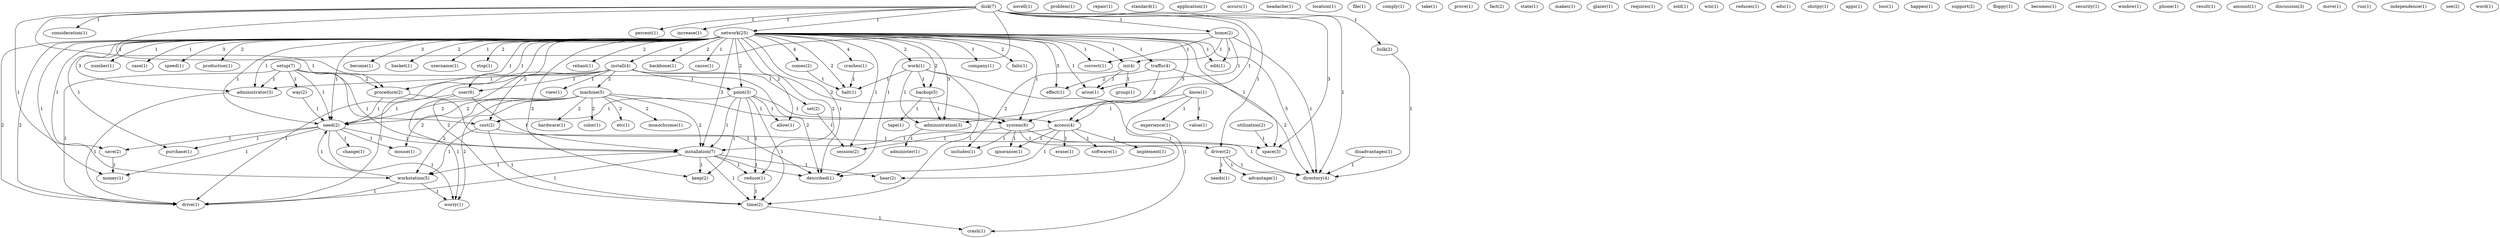 digraph G {
  disk [ label="disk(7)" ];
  home [ label="home(2)" ];
  network [ label="network(25)" ];
  consideration [ label="consideration(1)" ];
  system [ label="system(6)" ];
  percent [ label="percent(1)" ];
  increase [ label="increase(1)" ];
  procedure [ label="procedure(2)" ];
  cost [ label="cost(2)" ];
  space [ label="space(3)" ];
  driver [ label="driver(2)" ];
  described [ label="described(1)" ];
  workstation [ label="workstation(5)" ];
  bulk [ label="bulk(2)" ];
  directory [ label="directory(4)" ];
  correct [ label="correct(1)" ];
  edit [ label="edit(1)" ];
  ini [ label="ini(4)" ];
  arise [ label="arise(1)" ];
  administrator [ label="administrator(3)" ];
  novell [ label="novell(1)" ];
  utilization [ label="utilization(2)" ];
  problem [ label="problem(1)" ];
  number [ label="number(1)" ];
  case [ label="case(1)" ];
  speed [ label="speed(1)" ];
  production [ label="production(1)" ];
  install [ label="install(4)" ];
  become [ label="become(1)" ];
  traffic [ label="traffic(4)" ];
  basket [ label="basket(1)" ];
  username [ label="username(1)" ];
  stop [ label="stop(1)" ];
  drive [ label="drive(2)" ];
  reliant [ label="reliant(1)" ];
  backbone [ label="backbone(1)" ];
  session [ label="session(2)" ];
  point [ label="point(3)" ];
  need [ label="need(1)" ];
  save [ label="save(2)" ];
  purchase [ label="purchase(1)" ];
  crashes [ label="crashes(1)" ];
  comes [ label="comes(2)" ];
  cause [ label="cause(1)" ];
  work [ label="work(1)" ];
  halt [ label="halt(1)" ];
  effect [ label="effect(1)" ];
  allow [ label="allow(1)" ];
  user [ label="user(6)" ];
  access [ label="access(4)" ];
  backup [ label="backup(5)" ];
  installation [ label="installation(7)" ];
  reduce [ label="reduce(1)" ];
  money [ label="money(1)" ];
  company [ label="company(1)" ];
  administration [ label="administration(3)" ];
  fails [ label="fails(1)" ];
  drive [ label="drive(1)" ];
  time [ label="time(2)" ];
  need [ label="need(2)" ];
  keep [ label="keep(2)" ];
  repair [ label="repair(1)" ];
  standard [ label="standard(1)" ];
  application [ label="application(1)" ];
  occurs [ label="occurs(1)" ];
  headache [ label="headache(1)" ];
  location [ label="location(1)" ];
  file [ label="file(1)" ];
  machine [ label="machine(5)" ];
  view [ label="view(1)" ];
  set [ label="set(2)" ];
  color [ label="color(1)" ];
  etc [ label="etc(1)" ];
  monochrome [ label="monochrome(1)" ];
  mouse [ label="mouse(1)" ];
  hardware [ label="hardware(1)" ];
  worry [ label="worry(1)" ];
  comply [ label="comply(1)" ];
  take [ label="take(1)" ];
  prove [ label="prove(1)" ];
  includes [ label="includes(1)" ];
  group [ label="group(1)" ];
  fact [ label="fact(2)" ];
  ignorance [ label="ignorance(1)" ];
  know [ label="know(1)" ];
  experience [ label="experience(1)" ];
  value [ label="value(1)" ];
  hear [ label="hear(2)" ];
  state [ label="state(1)" ];
  makes [ label="makes(1)" ];
  glazer [ label="glazer(1)" ];
  requires [ label="requires(1)" ];
  sold [ label="sold(1)" ];
  win [ label="win(1)" ];
  reduces [ label="reduces(1)" ];
  edu [ label="edu(1)" ];
  change [ label="change(1)" ];
  ohstpy [ label="ohstpy(1)" ];
  apps [ label="apps(1)" ];
  crash [ label="crash(1)" ];
  loss [ label="loss(1)" ];
  setup [ label="setup(7)" ];
  way [ label="way(2)" ];
  happen [ label="happen(1)" ];
  support [ label="support(2)" ];
  floppy [ label="floppy(1)" ];
  becomes [ label="becomes(1)" ];
  security [ label="security(1)" ];
  window [ label="window(1)" ];
  phone [ label="phone(1)" ];
  result [ label="result(1)" ];
  amount [ label="amount(1)" ];
  erase [ label="erase(1)" ];
  software [ label="software(1)" ];
  implement [ label="implement(1)" ];
  tape [ label="tape(1)" ];
  needs [ label="needs(1)" ];
  advantage [ label="advantage(1)" ];
  discussion [ label="discussion(3)" ];
  administer [ label="administer(1)" ];
  disadvantages [ label="disadvantages(1)" ];
  move [ label="move(1)" ];
  run [ label="run(1)" ];
  independence [ label="independence(1)" ];
  see [ label="see(2)" ];
  word [ label="word(1)" ];
  disk -> home [ label="1" ];
  disk -> network [ label="1" ];
  disk -> consideration [ label="1" ];
  disk -> system [ label="1" ];
  disk -> percent [ label="1" ];
  disk -> increase [ label="1" ];
  disk -> procedure [ label="1" ];
  disk -> cost [ label="1" ];
  disk -> space [ label="3" ];
  disk -> driver [ label="1" ];
  disk -> described [ label="1" ];
  disk -> workstation [ label="1" ];
  disk -> bulk [ label="1" ];
  disk -> directory [ label="1" ];
  home -> correct [ label="1" ];
  home -> edit [ label="1" ];
  home -> ini [ label="1" ];
  home -> arise [ label="1" ];
  home -> administrator [ label="1" ];
  home -> directory [ label="1" ];
  utilization -> space [ label="1" ];
  network -> number [ label="1" ];
  network -> case [ label="1" ];
  network -> correct [ label="1" ];
  network -> speed [ label="3" ];
  network -> production [ label="2" ];
  network -> edit [ label="1" ];
  network -> install [ label="2" ];
  network -> become [ label="3" ];
  network -> traffic [ label="1" ];
  network -> basket [ label="2" ];
  network -> ini [ label="1" ];
  network -> system [ label="1" ];
  network -> username [ label="1" ];
  network -> stop [ label="2" ];
  network -> drive [ label="2" ];
  network -> reliant [ label="2" ];
  network -> arise [ label="1" ];
  network -> backbone [ label="2" ];
  network -> session [ label="1" ];
  network -> point [ label="2" ];
  network -> need [ label="1" ];
  network -> save [ label="1" ];
  network -> purchase [ label="1" ];
  network -> crashes [ label="4" ];
  network -> comes [ label="4" ];
  network -> cause [ label="1" ];
  network -> work [ label="2" ];
  network -> halt [ label="2" ];
  network -> effect [ label="3" ];
  network -> procedure [ label="1" ];
  network -> allow [ label="2" ];
  network -> administrator [ label="3" ];
  network -> user [ label="1" ];
  network -> cost [ label="2" ];
  network -> space [ label="1" ];
  network -> access [ label="3" ];
  network -> backup [ label="2" ];
  network -> installation [ label="3" ];
  network -> reduce [ label="2" ];
  network -> money [ label="1" ];
  network -> described [ label="1" ];
  network -> company [ label="1" ];
  network -> administration [ label="3" ];
  network -> fails [ label="2" ];
  network -> drive [ label="2" ];
  network -> time [ label="2" ];
  network -> directory [ label="5" ];
  network -> need [ label="1" ];
  network -> keep [ label="2" ];
  install -> machine [ label="2" ];
  install -> view [ label="1" ];
  install -> system [ label="2" ];
  install -> set [ label="1" ];
  install -> drive [ label="1" ];
  install -> point [ label="1" ];
  install -> administrator [ label="1" ];
  install -> user [ label="1" ];
  install -> drive [ label="1" ];
  machine -> color [ label="2" ];
  machine -> system [ label="1" ];
  machine -> etc [ label="2" ];
  machine -> monochrome [ label="2" ];
  machine -> need [ label="2" ];
  machine -> mouse [ label="2" ];
  machine -> hardware [ label="2" ];
  machine -> installation [ label="2" ];
  machine -> workstation [ label="2" ];
  machine -> worry [ label="2" ];
  machine -> need [ label="2" ];
  traffic -> effect [ label="2" ];
  traffic -> access [ label="2" ];
  traffic -> directory [ label="2" ];
  ini -> arise [ label="1" ];
  ini -> includes [ label="2" ];
  ini -> group [ label="1" ];
  system -> session [ label="1" ];
  system -> includes [ label="1" ];
  system -> driver [ label="1" ];
  system -> ignorance [ label="1" ];
  system -> directory [ label="1" ];
  know -> experience [ label="1" ];
  know -> value [ label="1" ];
  know -> administration [ label="1" ];
  know -> hear [ label="1" ];
  set -> session [ label="1" ];
  point -> allow [ label="1" ];
  point -> cost [ label="1" ];
  point -> access [ label="1" ];
  point -> installation [ label="1" ];
  point -> reduce [ label="1" ];
  point -> time [ label="1" ];
  point -> keep [ label="1" ];
  need -> save [ label="1" ];
  need -> purchase [ label="1" ];
  need -> change [ label="1" ];
  need -> mouse [ label="1" ];
  need -> installation [ label="1" ];
  need -> money [ label="1" ];
  need -> worry [ label="1" ];
  save -> money [ label="1" ];
  crashes -> halt [ label="1" ];
  comes -> halt [ label="1" ];
  work -> halt [ label="1" ];
  work -> backup [ label="1" ];
  work -> administration [ label="1" ];
  work -> time [ label="1" ];
  work -> crash [ label="1" ];
  setup -> procedure [ label="2" ];
  setup -> administrator [ label="1" ];
  setup -> installation [ label="1" ];
  setup -> way [ label="1" ];
  setup -> described [ label="2" ];
  setup -> drive [ label="1" ];
  setup -> need [ label="1" ];
  procedure -> described [ label="1" ];
  procedure -> need [ label="1" ];
  administrator -> drive [ label="1" ];
  user -> installation [ label="1" ];
  user -> worry [ label="1" ];
  user -> need [ label="1" ];
  cost -> space [ label="1" ];
  cost -> workstation [ label="1" ];
  cost -> time [ label="1" ];
  access -> erase [ label="1" ];
  access -> ignorance [ label="1" ];
  access -> installation [ label="1" ];
  access -> described [ label="1" ];
  access -> software [ label="1" ];
  access -> implement [ label="1" ];
  backup -> administration [ label="1" ];
  backup -> tape [ label="1" ];
  driver -> needs [ label="1" ];
  driver -> advantage [ label="1" ];
  driver -> directory [ label="1" ];
  installation -> reduce [ label="1" ];
  installation -> described [ label="1" ];
  installation -> workstation [ label="1" ];
  installation -> drive [ label="1" ];
  installation -> time [ label="1" ];
  installation -> hear [ label="1" ];
  installation -> keep [ label="1" ];
  reduce -> time [ label="1" ];
  way -> need [ label="1" ];
  workstation -> worry [ label="1" ];
  workstation -> drive [ label="1" ];
  workstation -> need [ label="1" ];
  administration -> administer [ label="1" ];
  disadvantages -> directory [ label="1" ];
  time -> crash [ label="1" ];
  bulk -> directory [ label="1" ];
}
